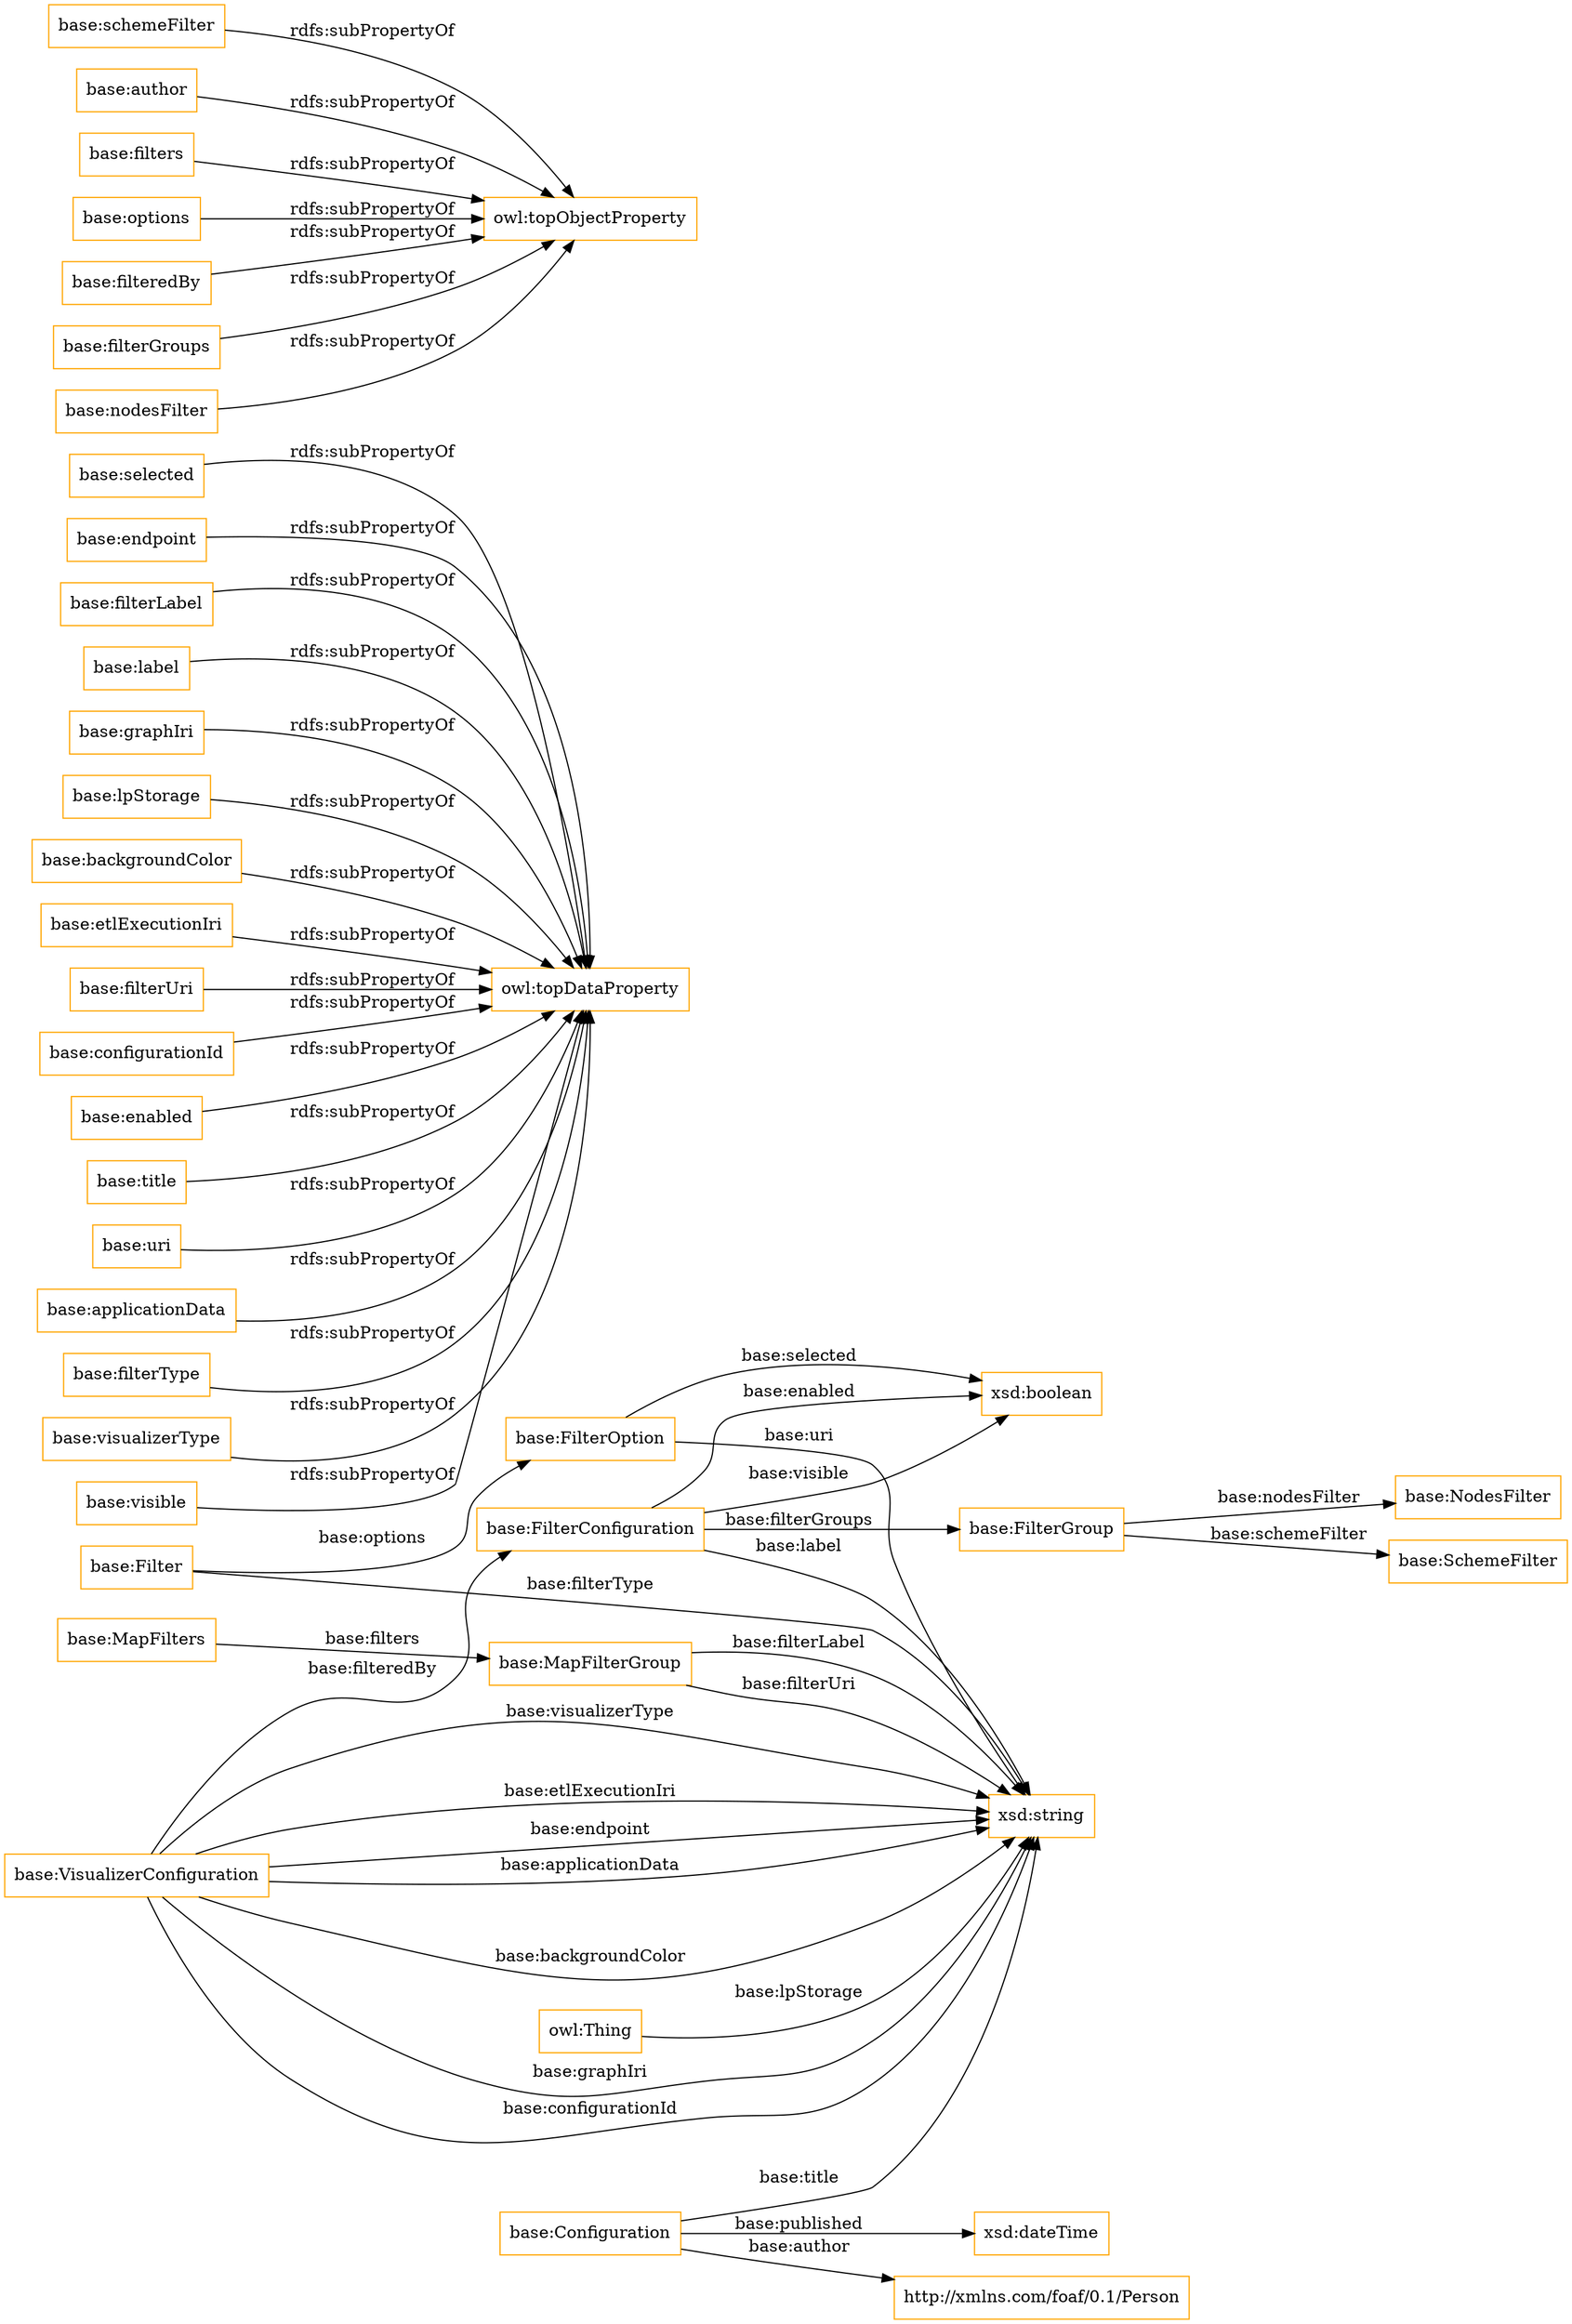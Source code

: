 digraph ar2dtool_diagram { 
rankdir=LR;
size="1501"
node [shape = rectangle, color="orange"]; "base:VisualizerConfiguration" "base:FilterGroup" "base:FilterOption" "base:NodesFilter" "base:Filter" "base:MapFilters" "base:SchemeFilter" "http://xmlns.com/foaf/0.1/Person" "base:MapFilterGroup" "base:FilterConfiguration" "base:Configuration" ; /*classes style*/
	"base:selected" -> "owl:topDataProperty" [ label = "rdfs:subPropertyOf" ];
	"base:schemeFilter" -> "owl:topObjectProperty" [ label = "rdfs:subPropertyOf" ];
	"base:author" -> "owl:topObjectProperty" [ label = "rdfs:subPropertyOf" ];
	"base:endpoint" -> "owl:topDataProperty" [ label = "rdfs:subPropertyOf" ];
	"base:filterLabel" -> "owl:topDataProperty" [ label = "rdfs:subPropertyOf" ];
	"base:label" -> "owl:topDataProperty" [ label = "rdfs:subPropertyOf" ];
	"base:filters" -> "owl:topObjectProperty" [ label = "rdfs:subPropertyOf" ];
	"base:graphIri" -> "owl:topDataProperty" [ label = "rdfs:subPropertyOf" ];
	"base:options" -> "owl:topObjectProperty" [ label = "rdfs:subPropertyOf" ];
	"base:lpStorage" -> "owl:topDataProperty" [ label = "rdfs:subPropertyOf" ];
	"base:filteredBy" -> "owl:topObjectProperty" [ label = "rdfs:subPropertyOf" ];
	"base:filterGroups" -> "owl:topObjectProperty" [ label = "rdfs:subPropertyOf" ];
	"base:backgroundColor" -> "owl:topDataProperty" [ label = "rdfs:subPropertyOf" ];
	"base:etlExecutionIri" -> "owl:topDataProperty" [ label = "rdfs:subPropertyOf" ];
	"base:filterUri" -> "owl:topDataProperty" [ label = "rdfs:subPropertyOf" ];
	"base:configurationId" -> "owl:topDataProperty" [ label = "rdfs:subPropertyOf" ];
	"base:enabled" -> "owl:topDataProperty" [ label = "rdfs:subPropertyOf" ];
	"base:title" -> "owl:topDataProperty" [ label = "rdfs:subPropertyOf" ];
	"base:uri" -> "owl:topDataProperty" [ label = "rdfs:subPropertyOf" ];
	"base:applicationData" -> "owl:topDataProperty" [ label = "rdfs:subPropertyOf" ];
	"base:nodesFilter" -> "owl:topObjectProperty" [ label = "rdfs:subPropertyOf" ];
	"base:filterType" -> "owl:topDataProperty" [ label = "rdfs:subPropertyOf" ];
	"base:visualizerType" -> "owl:topDataProperty" [ label = "rdfs:subPropertyOf" ];
	"base:visible" -> "owl:topDataProperty" [ label = "rdfs:subPropertyOf" ];
	"base:VisualizerConfiguration" -> "base:FilterConfiguration" [ label = "base:filteredBy" ];
	"base:VisualizerConfiguration" -> "xsd:string" [ label = "base:backgroundColor" ];
	"base:Configuration" -> "xsd:string" [ label = "base:title" ];
	"base:FilterConfiguration" -> "base:FilterGroup" [ label = "base:filterGroups" ];
	"base:FilterConfiguration" -> "xsd:boolean" [ label = "base:enabled" ];
	"base:VisualizerConfiguration" -> "xsd:string" [ label = "base:graphIri" ];
	"base:MapFilters" -> "base:MapFilterGroup" [ label = "base:filters" ];
	"base:MapFilterGroup" -> "xsd:string" [ label = "base:filterUri" ];
	"base:VisualizerConfiguration" -> "xsd:string" [ label = "base:configurationId" ];
	"base:Configuration" -> "http://xmlns.com/foaf/0.1/Person" [ label = "base:author" ];
	"base:FilterConfiguration" -> "xsd:boolean" [ label = "base:visible" ];
	"owl:Thing" -> "xsd:string" [ label = "base:lpStorage" ];
	"base:FilterOption" -> "xsd:string" [ label = "base:uri" ];
	"base:FilterGroup" -> "base:NodesFilter" [ label = "base:nodesFilter" ];
	"base:MapFilterGroup" -> "xsd:string" [ label = "base:filterLabel" ];
	"base:FilterGroup" -> "base:SchemeFilter" [ label = "base:schemeFilter" ];
	"base:VisualizerConfiguration" -> "xsd:string" [ label = "base:visualizerType" ];
	"base:VisualizerConfiguration" -> "xsd:string" [ label = "base:etlExecutionIri" ];
	"base:FilterConfiguration" -> "xsd:string" [ label = "base:label" ];
	"base:VisualizerConfiguration" -> "xsd:string" [ label = "base:endpoint" ];
	"base:Filter" -> "xsd:string" [ label = "base:filterType" ];
	"base:VisualizerConfiguration" -> "xsd:string" [ label = "base:applicationData" ];
	"base:Filter" -> "base:FilterOption" [ label = "base:options" ];
	"base:FilterOption" -> "xsd:boolean" [ label = "base:selected" ];
	"base:Configuration" -> "xsd:dateTime" [ label = "base:published" ];

}
